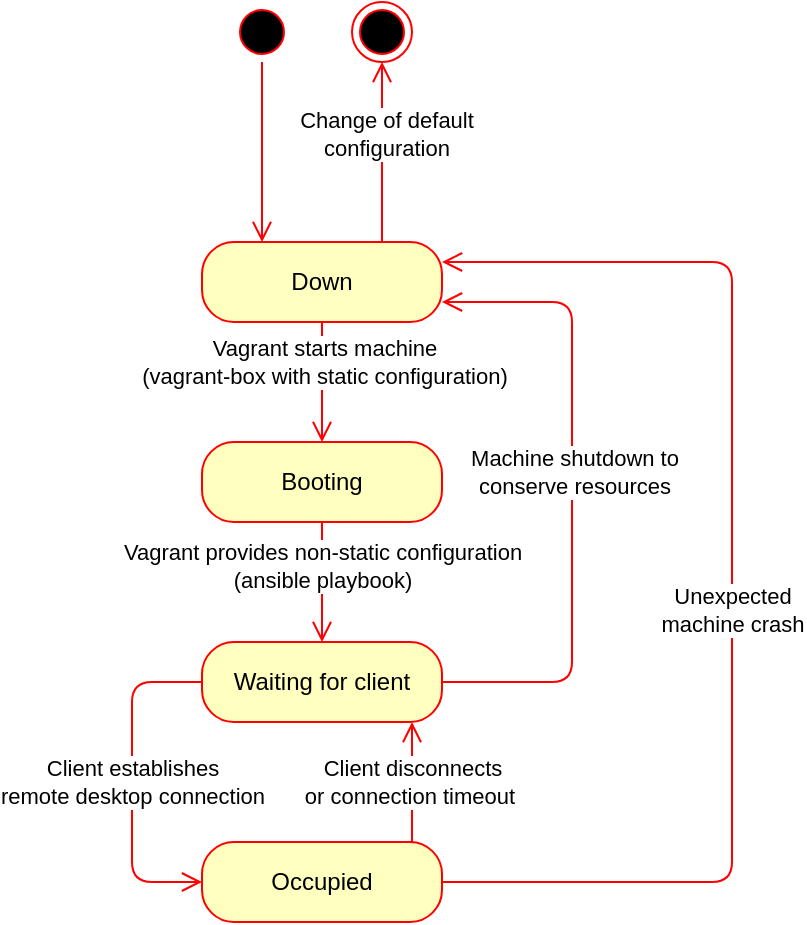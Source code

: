<mxfile version="14.2.6" type="google"><diagram id="ZwN-2ma5YrIP_lox7Cn1" name="Page-1"><mxGraphModel dx="981" dy="553" grid="1" gridSize="10" guides="1" tooltips="1" connect="1" arrows="1" fold="1" page="1" pageScale="1" pageWidth="827" pageHeight="1169" math="0" shadow="0"><root><mxCell id="0"/><mxCell id="1" parent="0"/><mxCell id="8WNM7rSsm3vubscNXxsy-1" value="" style="ellipse;html=1;shape=startState;fillColor=#000000;strokeColor=#ff0000;" vertex="1" parent="1"><mxGeometry x="230" y="290" width="30" height="30" as="geometry"/></mxCell><mxCell id="8WNM7rSsm3vubscNXxsy-2" value="" style="edgeStyle=orthogonalEdgeStyle;html=1;verticalAlign=bottom;endArrow=open;endSize=8;strokeColor=#ff0000;entryX=0.25;entryY=0;entryDx=0;entryDy=0;" edge="1" source="8WNM7rSsm3vubscNXxsy-1" parent="1" target="8WNM7rSsm3vubscNXxsy-5"><mxGeometry relative="1" as="geometry"><mxPoint x="275" y="410" as="targetPoint"/><Array as="points"><mxPoint x="245" y="340"/><mxPoint x="245" y="340"/></Array></mxGeometry></mxCell><mxCell id="8WNM7rSsm3vubscNXxsy-3" value="" style="ellipse;html=1;shape=endState;fillColor=#000000;strokeColor=#ff0000;" vertex="1" parent="1"><mxGeometry x="290" y="290" width="30" height="30" as="geometry"/></mxCell><mxCell id="8WNM7rSsm3vubscNXxsy-5" value="Down" style="rounded=1;whiteSpace=wrap;html=1;arcSize=40;fontColor=#000000;fillColor=#ffffc0;strokeColor=#ff0000;" vertex="1" parent="1"><mxGeometry x="215" y="410" width="120" height="40" as="geometry"/></mxCell><mxCell id="8WNM7rSsm3vubscNXxsy-6" value="" style="edgeStyle=orthogonalEdgeStyle;html=1;verticalAlign=bottom;endArrow=open;endSize=8;strokeColor=#ff0000;" edge="1" source="8WNM7rSsm3vubscNXxsy-5" parent="1"><mxGeometry relative="1" as="geometry"><mxPoint x="275" y="510" as="targetPoint"/></mxGeometry></mxCell><mxCell id="8WNM7rSsm3vubscNXxsy-23" value="Vagrant starts machine&lt;br&gt;(vagrant-box with static configuration)" style="edgeLabel;html=1;align=center;verticalAlign=middle;resizable=0;points=[];" vertex="1" connectable="0" parent="8WNM7rSsm3vubscNXxsy-6"><mxGeometry x="0.233" y="1" relative="1" as="geometry"><mxPoint x="-1" y="-17.24" as="offset"/></mxGeometry></mxCell><mxCell id="8WNM7rSsm3vubscNXxsy-7" value="Booting" style="rounded=1;whiteSpace=wrap;html=1;arcSize=40;fontColor=#000000;fillColor=#ffffc0;strokeColor=#ff0000;" vertex="1" parent="1"><mxGeometry x="215" y="510" width="120" height="40" as="geometry"/></mxCell><mxCell id="8WNM7rSsm3vubscNXxsy-8" value="" style="edgeStyle=orthogonalEdgeStyle;html=1;verticalAlign=bottom;endArrow=open;endSize=8;strokeColor=#ff0000;" edge="1" source="8WNM7rSsm3vubscNXxsy-7" parent="1" target="8WNM7rSsm3vubscNXxsy-11"><mxGeometry relative="1" as="geometry"><mxPoint x="275" y="600" as="targetPoint"/><Array as="points"><mxPoint x="275" y="600"/></Array></mxGeometry></mxCell><mxCell id="8WNM7rSsm3vubscNXxsy-24" value="Vagrant provides non-static configuration&lt;br&gt;(ansible playbook)" style="edgeLabel;html=1;align=center;verticalAlign=middle;resizable=0;points=[];" vertex="1" connectable="0" parent="8WNM7rSsm3vubscNXxsy-8"><mxGeometry x="-0.272" relative="1" as="geometry"><mxPoint as="offset"/></mxGeometry></mxCell><mxCell id="8WNM7rSsm3vubscNXxsy-10" value="" style="edgeStyle=orthogonalEdgeStyle;html=1;verticalAlign=bottom;endArrow=open;endSize=8;strokeColor=#ff0000;entryX=0.5;entryY=1;entryDx=0;entryDy=0;exitX=0.75;exitY=0;exitDx=0;exitDy=0;" edge="1" parent="1" source="8WNM7rSsm3vubscNXxsy-5" target="8WNM7rSsm3vubscNXxsy-3"><mxGeometry relative="1" as="geometry"><mxPoint x="285" y="420" as="targetPoint"/><mxPoint x="285" y="330" as="sourcePoint"/><Array as="points"><mxPoint x="305" y="330"/><mxPoint x="305" y="330"/></Array></mxGeometry></mxCell><mxCell id="8WNM7rSsm3vubscNXxsy-21" value="Change of default&lt;br&gt;configuration" style="edgeLabel;html=1;align=center;verticalAlign=middle;resizable=0;points=[];" vertex="1" connectable="0" parent="8WNM7rSsm3vubscNXxsy-10"><mxGeometry x="0.216" y="-2" relative="1" as="geometry"><mxPoint as="offset"/></mxGeometry></mxCell><mxCell id="8WNM7rSsm3vubscNXxsy-11" value="Waiting for client" style="rounded=1;whiteSpace=wrap;html=1;arcSize=40;fontColor=#000000;fillColor=#ffffc0;strokeColor=#ff0000;" vertex="1" parent="1"><mxGeometry x="215" y="610" width="120" height="40" as="geometry"/></mxCell><mxCell id="8WNM7rSsm3vubscNXxsy-12" value="Occupied" style="rounded=1;whiteSpace=wrap;html=1;arcSize=40;fontColor=#000000;fillColor=#ffffc0;strokeColor=#ff0000;" vertex="1" parent="1"><mxGeometry x="215" y="710" width="120" height="40" as="geometry"/></mxCell><mxCell id="8WNM7rSsm3vubscNXxsy-15" value="" style="edgeStyle=orthogonalEdgeStyle;html=1;verticalAlign=bottom;endArrow=open;endSize=8;strokeColor=#ff0000;entryX=0;entryY=0.5;entryDx=0;entryDy=0;exitX=0;exitY=0.5;exitDx=0;exitDy=0;" edge="1" parent="1" source="8WNM7rSsm3vubscNXxsy-11" target="8WNM7rSsm3vubscNXxsy-12"><mxGeometry relative="1" as="geometry"><mxPoint x="190" y="710" as="targetPoint"/><mxPoint x="210" y="630" as="sourcePoint"/><Array as="points"><mxPoint x="180" y="630"/><mxPoint x="180" y="730"/></Array></mxGeometry></mxCell><mxCell id="8WNM7rSsm3vubscNXxsy-25" value="Client establishes&lt;br&gt;remote desktop connection" style="edgeLabel;html=1;align=center;verticalAlign=middle;resizable=0;points=[];" vertex="1" connectable="0" parent="8WNM7rSsm3vubscNXxsy-15"><mxGeometry x="-0.272" relative="1" as="geometry"><mxPoint y="23.14" as="offset"/></mxGeometry></mxCell><mxCell id="8WNM7rSsm3vubscNXxsy-16" value="" style="edgeStyle=orthogonalEdgeStyle;html=1;verticalAlign=bottom;endArrow=open;endSize=8;strokeColor=#ff0000;entryX=0.75;entryY=1;entryDx=0;entryDy=0;exitX=0.75;exitY=0;exitDx=0;exitDy=0;" edge="1" parent="1"><mxGeometry relative="1" as="geometry"><mxPoint x="320" y="650" as="targetPoint"/><mxPoint x="320" y="710" as="sourcePoint"/><Array as="points"><mxPoint x="320" y="660"/><mxPoint x="320" y="660"/></Array></mxGeometry></mxCell><mxCell id="8WNM7rSsm3vubscNXxsy-27" value="Client disconnects&lt;br&gt;or connection timeout&amp;nbsp;" style="edgeLabel;html=1;align=center;verticalAlign=middle;resizable=0;points=[];" vertex="1" connectable="0" parent="8WNM7rSsm3vubscNXxsy-16"><mxGeometry x="0.222" relative="1" as="geometry"><mxPoint y="6.67" as="offset"/></mxGeometry></mxCell><mxCell id="8WNM7rSsm3vubscNXxsy-18" value="" style="edgeStyle=orthogonalEdgeStyle;html=1;verticalAlign=bottom;endArrow=open;endSize=8;strokeColor=#ff0000;exitX=1;exitY=0.5;exitDx=0;exitDy=0;" edge="1" parent="1" source="8WNM7rSsm3vubscNXxsy-11"><mxGeometry relative="1" as="geometry"><mxPoint x="335" y="440" as="targetPoint"/><mxPoint x="400" y="540" as="sourcePoint"/><Array as="points"><mxPoint x="400" y="630"/><mxPoint x="400" y="440"/><mxPoint x="335" y="440"/></Array></mxGeometry></mxCell><mxCell id="8WNM7rSsm3vubscNXxsy-28" value="Machine shutdown to&lt;br&gt;conserve resources" style="edgeLabel;html=1;align=center;verticalAlign=middle;resizable=0;points=[];" vertex="1" connectable="0" parent="8WNM7rSsm3vubscNXxsy-18"><mxGeometry x="0.061" y="-1" relative="1" as="geometry"><mxPoint as="offset"/></mxGeometry></mxCell><mxCell id="8WNM7rSsm3vubscNXxsy-19" value="" style="edgeStyle=orthogonalEdgeStyle;html=1;verticalAlign=bottom;endArrow=open;endSize=8;strokeColor=#ff0000;entryX=1;entryY=0.25;entryDx=0;entryDy=0;exitX=1;exitY=0.5;exitDx=0;exitDy=0;" edge="1" parent="1" source="8WNM7rSsm3vubscNXxsy-12" target="8WNM7rSsm3vubscNXxsy-5"><mxGeometry relative="1" as="geometry"><mxPoint x="345" y="440" as="targetPoint"/><mxPoint x="345" y="640" as="sourcePoint"/><Array as="points"><mxPoint x="480" y="730"/><mxPoint x="480" y="420"/></Array></mxGeometry></mxCell><mxCell id="8WNM7rSsm3vubscNXxsy-29" value="Unexpected&lt;br&gt;machine crash" style="edgeLabel;html=1;align=center;verticalAlign=middle;resizable=0;points=[];" vertex="1" connectable="0" parent="8WNM7rSsm3vubscNXxsy-19"><mxGeometry x="-0.062" relative="1" as="geometry"><mxPoint x="-0.03" as="offset"/></mxGeometry></mxCell></root></mxGraphModel></diagram></mxfile>